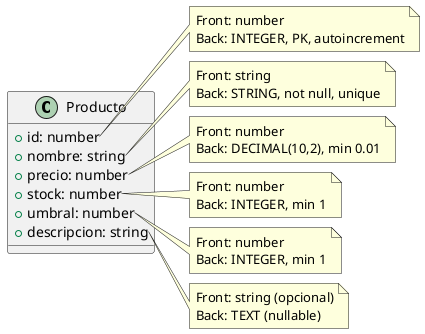 @startuml

class Producto {
  +id: number
  +nombre: string
  +precio: number
  +stock: number
  +umbral: number
  +descripcion: string
}

note right of Producto::id
  Front: number
  Back: INTEGER, PK, autoincrement
end note

note right of Producto::nombre
  Front: string
  Back: STRING, not null, unique
end note

note right of Producto::precio
  Front: number
  Back: DECIMAL(10,2), min 0.01
end note

note right of Producto::stock
  Front: number
  Back: INTEGER, min 1
end note

note right of Producto::umbral
  Front: number
  Back: INTEGER, min 1
end note

note right of Producto::descripcion
  Front: string (opcional)
  Back: TEXT (nullable)
end note

@enduml
